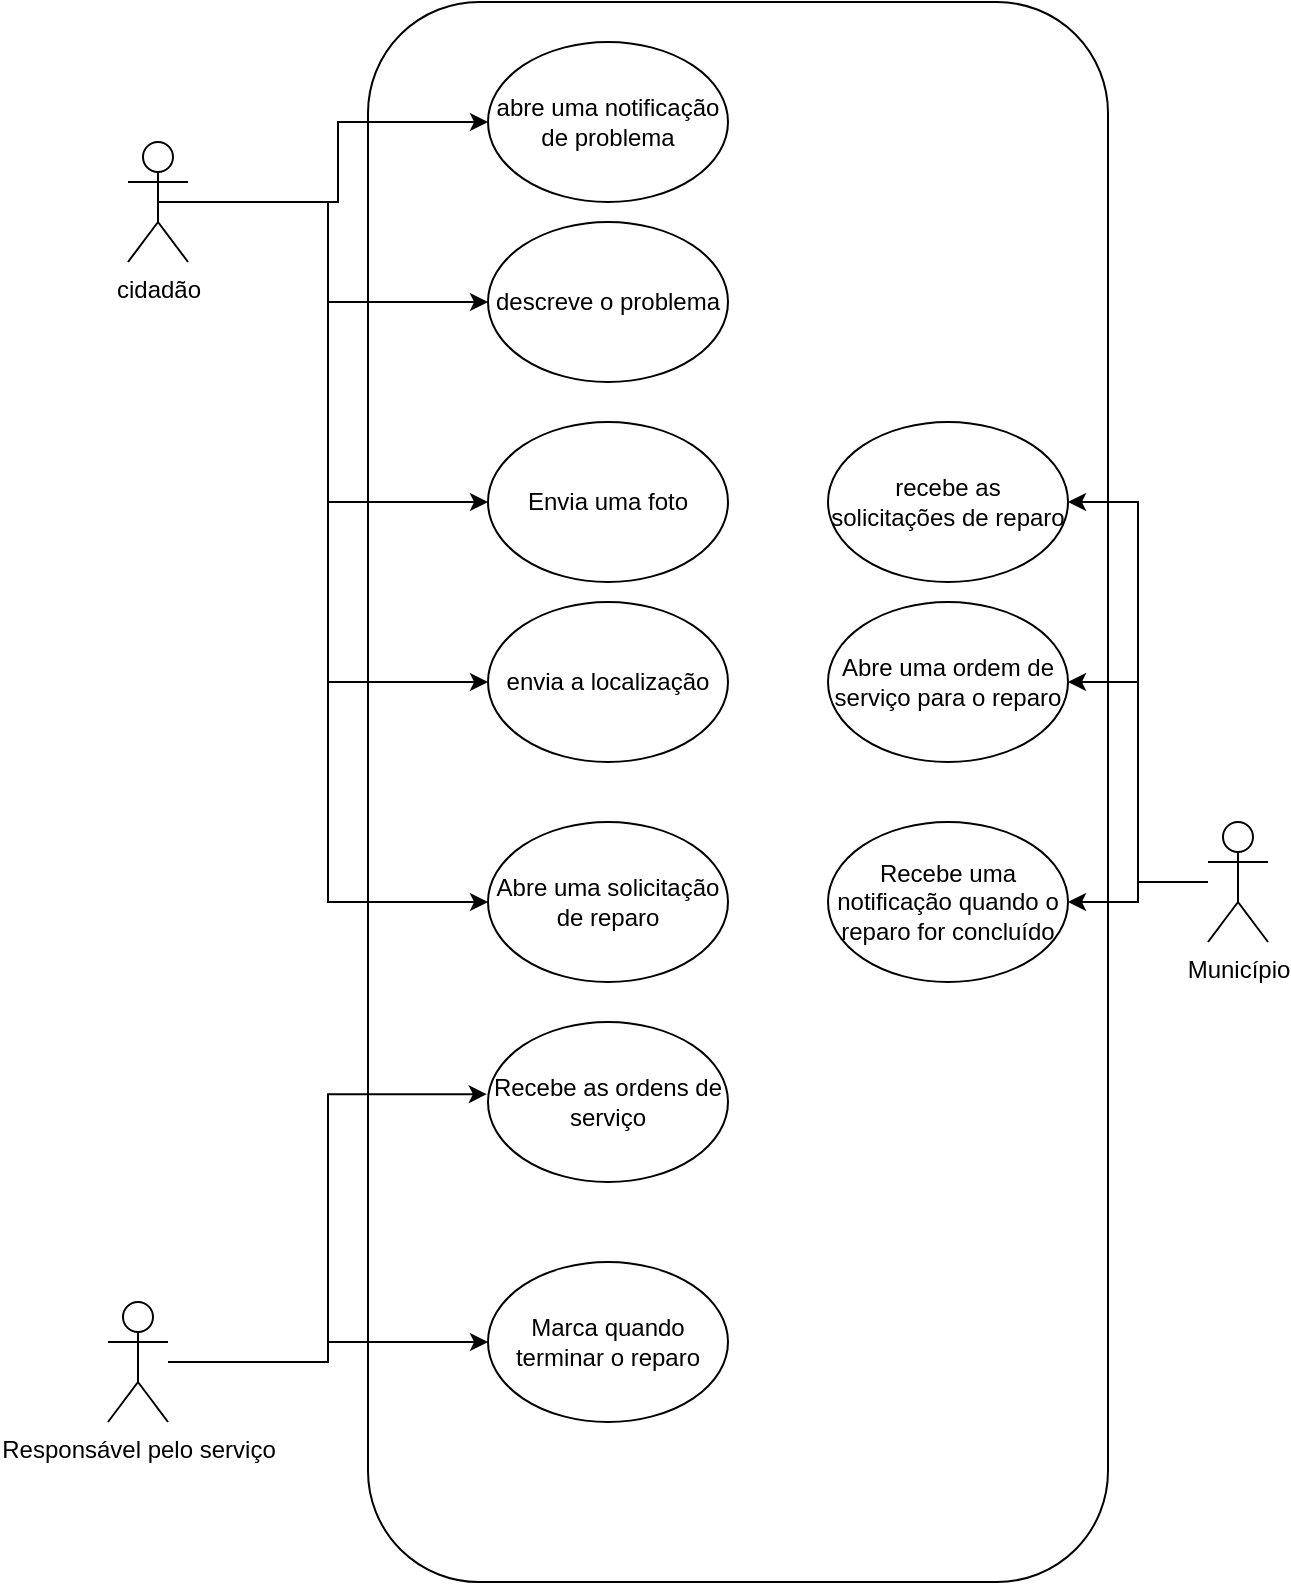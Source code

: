 <mxfile version="20.2.8" type="github">
  <diagram id="TVsBRt_6ifpyhdmxl0sS" name="Página-1">
    <mxGraphModel dx="642" dy="383" grid="1" gridSize="10" guides="1" tooltips="1" connect="1" arrows="1" fold="1" page="1" pageScale="1" pageWidth="827" pageHeight="1169" math="0" shadow="0">
      <root>
        <mxCell id="0" />
        <mxCell id="1" parent="0" />
        <mxCell id="l2oMR_xmYZ3DmNcnoLsg-2" value="" style="rounded=1;whiteSpace=wrap;html=1;" vertex="1" parent="1">
          <mxGeometry x="360" y="160" width="370" height="790" as="geometry" />
        </mxCell>
        <mxCell id="l2oMR_xmYZ3DmNcnoLsg-6" style="edgeStyle=orthogonalEdgeStyle;rounded=0;orthogonalLoop=1;jettySize=auto;html=1;exitX=0.5;exitY=0.5;exitDx=0;exitDy=0;exitPerimeter=0;" edge="1" parent="1" source="l2oMR_xmYZ3DmNcnoLsg-3" target="l2oMR_xmYZ3DmNcnoLsg-5">
          <mxGeometry relative="1" as="geometry">
            <Array as="points">
              <mxPoint x="340" y="260" />
              <mxPoint x="340" y="410" />
            </Array>
          </mxGeometry>
        </mxCell>
        <mxCell id="l2oMR_xmYZ3DmNcnoLsg-8" style="edgeStyle=orthogonalEdgeStyle;rounded=0;orthogonalLoop=1;jettySize=auto;html=1;exitX=0.5;exitY=0.5;exitDx=0;exitDy=0;exitPerimeter=0;" edge="1" parent="1" source="l2oMR_xmYZ3DmNcnoLsg-3" target="l2oMR_xmYZ3DmNcnoLsg-7">
          <mxGeometry relative="1" as="geometry" />
        </mxCell>
        <mxCell id="l2oMR_xmYZ3DmNcnoLsg-10" style="edgeStyle=orthogonalEdgeStyle;rounded=0;orthogonalLoop=1;jettySize=auto;html=1;" edge="1" parent="1" source="l2oMR_xmYZ3DmNcnoLsg-3" target="l2oMR_xmYZ3DmNcnoLsg-9">
          <mxGeometry relative="1" as="geometry">
            <Array as="points">
              <mxPoint x="340" y="260" />
              <mxPoint x="340" y="310" />
            </Array>
          </mxGeometry>
        </mxCell>
        <mxCell id="l2oMR_xmYZ3DmNcnoLsg-12" style="edgeStyle=orthogonalEdgeStyle;rounded=0;orthogonalLoop=1;jettySize=auto;html=1;entryX=0;entryY=0.5;entryDx=0;entryDy=0;" edge="1" parent="1" source="l2oMR_xmYZ3DmNcnoLsg-3" target="l2oMR_xmYZ3DmNcnoLsg-11">
          <mxGeometry relative="1" as="geometry">
            <Array as="points">
              <mxPoint x="340" y="260" />
              <mxPoint x="340" y="500" />
            </Array>
          </mxGeometry>
        </mxCell>
        <mxCell id="l2oMR_xmYZ3DmNcnoLsg-14" style="edgeStyle=orthogonalEdgeStyle;rounded=0;orthogonalLoop=1;jettySize=auto;html=1;entryX=0;entryY=0.5;entryDx=0;entryDy=0;" edge="1" parent="1" source="l2oMR_xmYZ3DmNcnoLsg-3" target="l2oMR_xmYZ3DmNcnoLsg-13">
          <mxGeometry relative="1" as="geometry">
            <Array as="points">
              <mxPoint x="340" y="260" />
              <mxPoint x="340" y="610" />
            </Array>
          </mxGeometry>
        </mxCell>
        <mxCell id="l2oMR_xmYZ3DmNcnoLsg-3" value="cidadão&lt;br&gt;" style="shape=umlActor;verticalLabelPosition=bottom;verticalAlign=top;html=1;" vertex="1" parent="1">
          <mxGeometry x="240" y="230" width="30" height="60" as="geometry" />
        </mxCell>
        <mxCell id="l2oMR_xmYZ3DmNcnoLsg-5" value="Envia uma foto&lt;br&gt;" style="ellipse;whiteSpace=wrap;html=1;" vertex="1" parent="1">
          <mxGeometry x="420" y="370" width="120" height="80" as="geometry" />
        </mxCell>
        <mxCell id="l2oMR_xmYZ3DmNcnoLsg-7" value="abre uma notificação de problema" style="ellipse;whiteSpace=wrap;html=1;" vertex="1" parent="1">
          <mxGeometry x="420" y="180" width="120" height="80" as="geometry" />
        </mxCell>
        <mxCell id="l2oMR_xmYZ3DmNcnoLsg-9" value="descreve o problema" style="ellipse;whiteSpace=wrap;html=1;" vertex="1" parent="1">
          <mxGeometry x="420" y="270" width="120" height="80" as="geometry" />
        </mxCell>
        <mxCell id="l2oMR_xmYZ3DmNcnoLsg-11" value="envia a localização" style="ellipse;whiteSpace=wrap;html=1;" vertex="1" parent="1">
          <mxGeometry x="420" y="460" width="120" height="80" as="geometry" />
        </mxCell>
        <mxCell id="l2oMR_xmYZ3DmNcnoLsg-13" value="Abre uma solicitação de reparo" style="ellipse;whiteSpace=wrap;html=1;" vertex="1" parent="1">
          <mxGeometry x="420" y="570" width="120" height="80" as="geometry" />
        </mxCell>
        <mxCell id="l2oMR_xmYZ3DmNcnoLsg-17" style="edgeStyle=orthogonalEdgeStyle;rounded=0;orthogonalLoop=1;jettySize=auto;html=1;entryX=1;entryY=0.5;entryDx=0;entryDy=0;" edge="1" parent="1" source="l2oMR_xmYZ3DmNcnoLsg-15" target="l2oMR_xmYZ3DmNcnoLsg-16">
          <mxGeometry relative="1" as="geometry" />
        </mxCell>
        <mxCell id="l2oMR_xmYZ3DmNcnoLsg-20" style="edgeStyle=orthogonalEdgeStyle;rounded=0;orthogonalLoop=1;jettySize=auto;html=1;entryX=1;entryY=0.5;entryDx=0;entryDy=0;" edge="1" parent="1" source="l2oMR_xmYZ3DmNcnoLsg-15" target="l2oMR_xmYZ3DmNcnoLsg-18">
          <mxGeometry relative="1" as="geometry" />
        </mxCell>
        <mxCell id="l2oMR_xmYZ3DmNcnoLsg-21" style="edgeStyle=orthogonalEdgeStyle;rounded=0;orthogonalLoop=1;jettySize=auto;html=1;entryX=1;entryY=0.5;entryDx=0;entryDy=0;" edge="1" parent="1" source="l2oMR_xmYZ3DmNcnoLsg-15" target="l2oMR_xmYZ3DmNcnoLsg-19">
          <mxGeometry relative="1" as="geometry" />
        </mxCell>
        <mxCell id="l2oMR_xmYZ3DmNcnoLsg-15" value="Município" style="shape=umlActor;verticalLabelPosition=bottom;verticalAlign=top;html=1;outlineConnect=0;" vertex="1" parent="1">
          <mxGeometry x="780" y="570" width="30" height="60" as="geometry" />
        </mxCell>
        <mxCell id="l2oMR_xmYZ3DmNcnoLsg-16" value="recebe as solicitações de reparo" style="ellipse;whiteSpace=wrap;html=1;" vertex="1" parent="1">
          <mxGeometry x="590" y="370" width="120" height="80" as="geometry" />
        </mxCell>
        <mxCell id="l2oMR_xmYZ3DmNcnoLsg-18" value="Abre uma ordem de serviço para o reparo" style="ellipse;whiteSpace=wrap;html=1;" vertex="1" parent="1">
          <mxGeometry x="590" y="460" width="120" height="80" as="geometry" />
        </mxCell>
        <mxCell id="l2oMR_xmYZ3DmNcnoLsg-19" value="Recebe uma notificação quando o reparo for concluído" style="ellipse;whiteSpace=wrap;html=1;" vertex="1" parent="1">
          <mxGeometry x="590" y="570" width="120" height="80" as="geometry" />
        </mxCell>
        <mxCell id="l2oMR_xmYZ3DmNcnoLsg-26" style="edgeStyle=orthogonalEdgeStyle;rounded=0;orthogonalLoop=1;jettySize=auto;html=1;entryX=-0.005;entryY=0.451;entryDx=0;entryDy=0;entryPerimeter=0;" edge="1" parent="1" source="l2oMR_xmYZ3DmNcnoLsg-22" target="l2oMR_xmYZ3DmNcnoLsg-24">
          <mxGeometry relative="1" as="geometry" />
        </mxCell>
        <mxCell id="l2oMR_xmYZ3DmNcnoLsg-27" style="edgeStyle=orthogonalEdgeStyle;rounded=0;orthogonalLoop=1;jettySize=auto;html=1;" edge="1" parent="1" source="l2oMR_xmYZ3DmNcnoLsg-22" target="l2oMR_xmYZ3DmNcnoLsg-23">
          <mxGeometry relative="1" as="geometry" />
        </mxCell>
        <mxCell id="l2oMR_xmYZ3DmNcnoLsg-22" value="Responsável pelo serviço" style="shape=umlActor;verticalLabelPosition=bottom;verticalAlign=top;html=1;outlineConnect=0;" vertex="1" parent="1">
          <mxGeometry x="230" y="810" width="30" height="60" as="geometry" />
        </mxCell>
        <mxCell id="l2oMR_xmYZ3DmNcnoLsg-23" value="Marca quando terminar o reparo" style="ellipse;whiteSpace=wrap;html=1;" vertex="1" parent="1">
          <mxGeometry x="420" y="790" width="120" height="80" as="geometry" />
        </mxCell>
        <mxCell id="l2oMR_xmYZ3DmNcnoLsg-24" value="Recebe as ordens de serviço" style="ellipse;whiteSpace=wrap;html=1;" vertex="1" parent="1">
          <mxGeometry x="420" y="670" width="120" height="80" as="geometry" />
        </mxCell>
      </root>
    </mxGraphModel>
  </diagram>
</mxfile>

